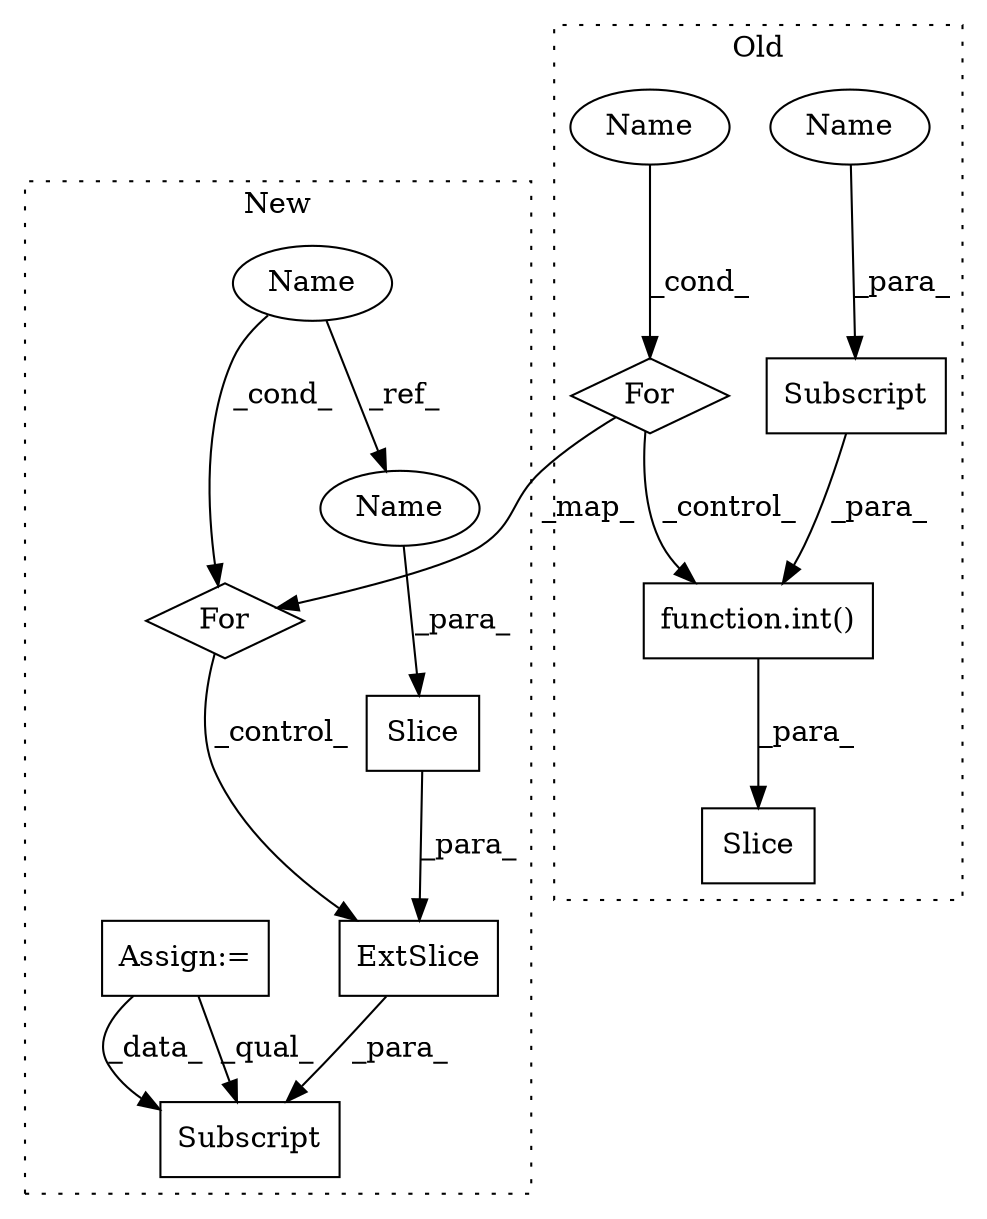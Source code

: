 digraph G {
subgraph cluster0 {
1 [label="Slice" a="80" s="6298" l="22" shape="box"];
5 [label="function.int()" a="75" s="6298,6318" l="4,1" shape="box"];
6 [label="Subscript" a="63" s="6302,0" l="16,0" shape="box"];
8 [label="For" a="107" s="6246,6276" l="4,18" shape="diamond"];
9 [label="Name" a="87" s="6257" l="3" shape="ellipse"];
13 [label="Name" a="87" s="6312" l="5" shape="ellipse"];
label = "Old";
style="dotted";
}
subgraph cluster1 {
2 [label="ExtSlice" a="85" s="6456" l="4" shape="box"];
3 [label="Subscript" a="63" s="6456,0" l="20,0" shape="box"];
4 [label="Slice" a="80" s="6471" l="3" shape="box"];
7 [label="For" a="107" s="6350,6391" l="4,18" shape="diamond"];
10 [label="Name" a="87" s="6364" l="3" shape="ellipse"];
11 [label="Assign:=" a="68" s="6297" l="3" shape="box"];
12 [label="Name" a="87" s="6471" l="3" shape="ellipse"];
label = "New";
style="dotted";
}
2 -> 3 [label="_para_"];
4 -> 2 [label="_para_"];
5 -> 1 [label="_para_"];
6 -> 5 [label="_para_"];
7 -> 2 [label="_control_"];
8 -> 5 [label="_control_"];
8 -> 7 [label="_map_"];
9 -> 8 [label="_cond_"];
10 -> 7 [label="_cond_"];
10 -> 12 [label="_ref_"];
11 -> 3 [label="_qual_"];
11 -> 3 [label="_data_"];
12 -> 4 [label="_para_"];
13 -> 6 [label="_para_"];
}